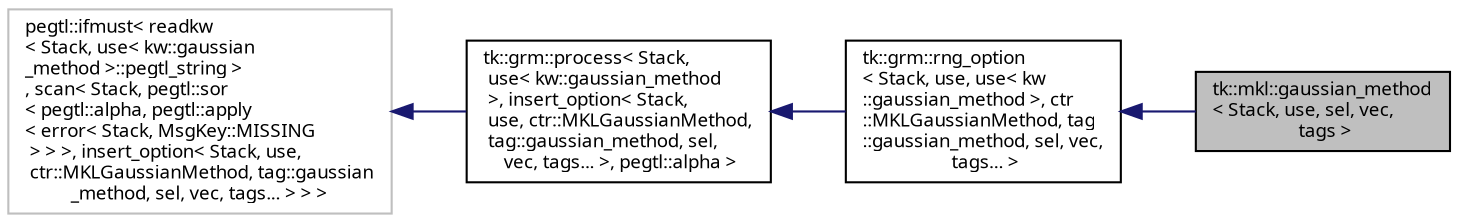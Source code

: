digraph "tk::mkl::gaussian_method&lt; Stack, use, sel, vec, tags &gt;"
{
 // INTERACTIVE_SVG=YES
  bgcolor="transparent";
  edge [fontname="sans-serif",fontsize="9",labelfontname="sans-serif",labelfontsize="9"];
  node [fontname="sans-serif",fontsize="9",shape=record];
  rankdir="LR";
  Node1 [label="tk::mkl::gaussian_method\l\< Stack, use, sel, vec,\l tags \>",height=0.2,width=0.4,color="black", fillcolor="grey75", style="filled", fontcolor="black"];
  Node2 -> Node1 [dir="back",color="midnightblue",fontsize="9",style="solid",fontname="sans-serif"];
  Node2 [label="tk::grm::rng_option\l\< Stack, use, use\< kw\l::gaussian_method \>, ctr\l::MKLGaussianMethod, tag\l::gaussian_method, sel, vec,\l tags... \>",height=0.2,width=0.4,color="black",URL="$structtk_1_1grm_1_1rng__option.html"];
  Node3 -> Node2 [dir="back",color="midnightblue",fontsize="9",style="solid",fontname="sans-serif"];
  Node3 [label="tk::grm::process\< Stack,\l use\< kw::gaussian_method\l \>, insert_option\< Stack,\l use, ctr::MKLGaussianMethod,\l tag::gaussian_method, sel,\l vec, tags... \>, pegtl::alpha \>",height=0.2,width=0.4,color="black",URL="$structtk_1_1grm_1_1process.html"];
  Node4 -> Node3 [dir="back",color="midnightblue",fontsize="9",style="solid",fontname="sans-serif"];
  Node4 [label="pegtl::ifmust\< readkw\l\< Stack, use\< kw::gaussian\l_method \>::pegtl_string \>\l, scan\< Stack, pegtl::sor\l\< pegtl::alpha, pegtl::apply\l\< error\< Stack, MsgKey::MISSING\l \> \> \>, insert_option\< Stack, use,\l ctr::MKLGaussianMethod, tag::gaussian\l_method, sel, vec, tags... \> \> \>",height=0.2,width=0.4,color="grey75"];
}
